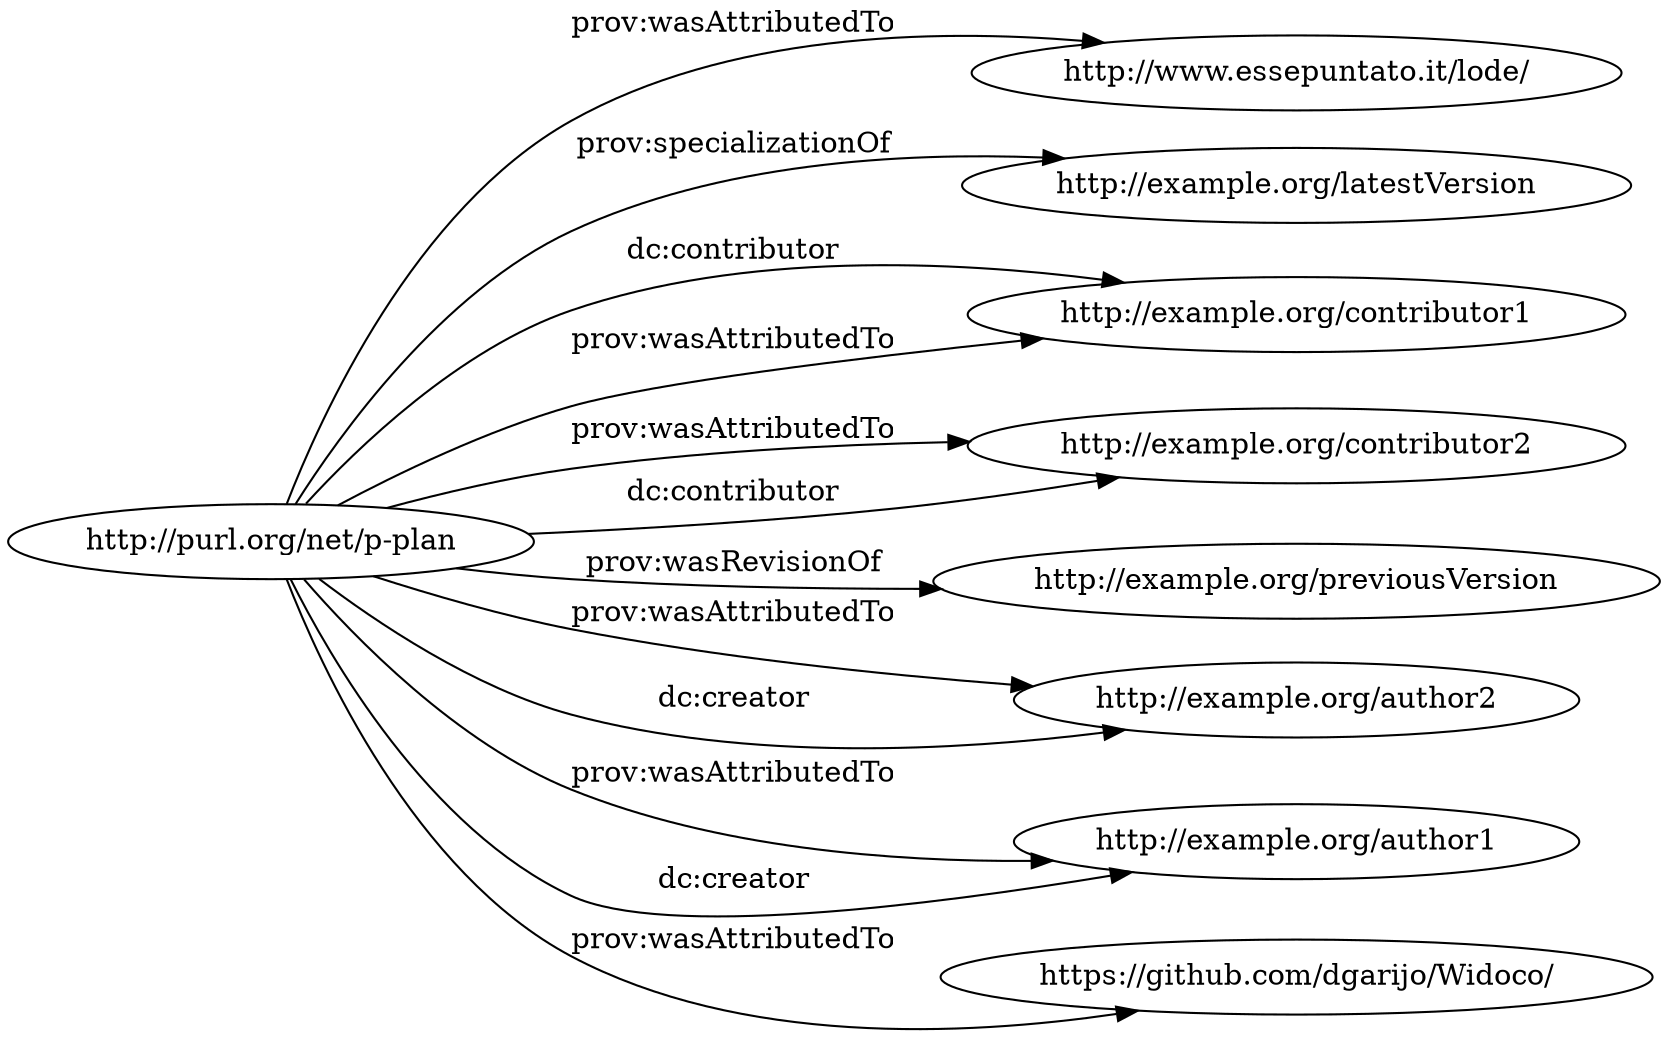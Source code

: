 digraph ar2dtool_diagram { 
rankdir=LR;
size="1501"
	"http://purl.org/net/p-plan" -> "http://www.essepuntato.it/lode/" [ label = "prov:wasAttributedTo" ];
	"http://purl.org/net/p-plan" -> "http://example.org/latestVersion" [ label = "prov:specializationOf" ];
	"http://purl.org/net/p-plan" -> "http://example.org/contributor1" [ label = "dc:contributor" ];
	"http://purl.org/net/p-plan" -> "http://example.org/contributor2" [ label = "prov:wasAttributedTo" ];
	"http://purl.org/net/p-plan" -> "http://example.org/previousVersion" [ label = "prov:wasRevisionOf" ];
	"http://purl.org/net/p-plan" -> "http://example.org/contributor1" [ label = "prov:wasAttributedTo" ];
	"http://purl.org/net/p-plan" -> "http://example.org/author2" [ label = "prov:wasAttributedTo" ];
	"http://purl.org/net/p-plan" -> "http://example.org/author2" [ label = "dc:creator" ];
	"http://purl.org/net/p-plan" -> "http://example.org/author1" [ label = "prov:wasAttributedTo" ];
	"http://purl.org/net/p-plan" -> "http://example.org/author1" [ label = "dc:creator" ];
	"http://purl.org/net/p-plan" -> "https://github.com/dgarijo/Widoco/" [ label = "prov:wasAttributedTo" ];
	"http://purl.org/net/p-plan" -> "http://example.org/contributor2" [ label = "dc:contributor" ];

}
